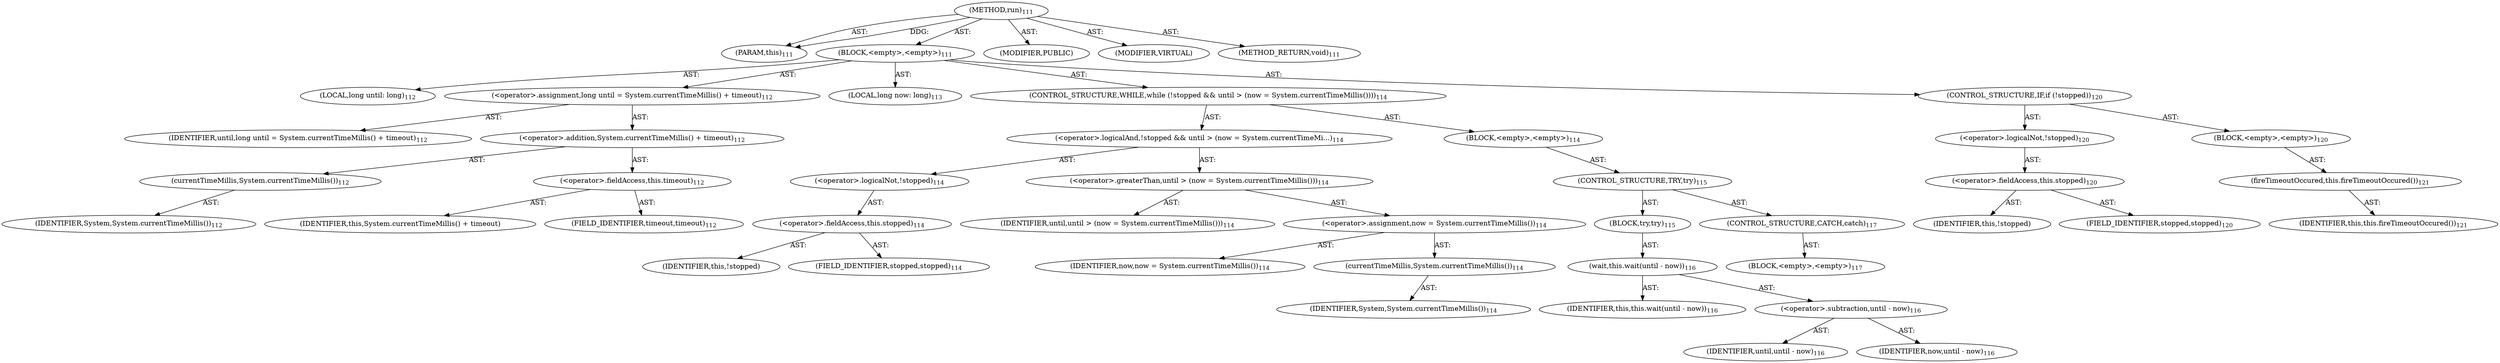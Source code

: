 digraph "run" {  
"111669149702" [label = <(METHOD,run)<SUB>111</SUB>> ]
"115964116995" [label = <(PARAM,this)<SUB>111</SUB>> ]
"25769803785" [label = <(BLOCK,&lt;empty&gt;,&lt;empty&gt;)<SUB>111</SUB>> ]
"94489280515" [label = <(LOCAL,long until: long)<SUB>112</SUB>> ]
"30064771109" [label = <(&lt;operator&gt;.assignment,long until = System.currentTimeMillis() + timeout)<SUB>112</SUB>> ]
"68719476765" [label = <(IDENTIFIER,until,long until = System.currentTimeMillis() + timeout)<SUB>112</SUB>> ]
"30064771110" [label = <(&lt;operator&gt;.addition,System.currentTimeMillis() + timeout)<SUB>112</SUB>> ]
"30064771111" [label = <(currentTimeMillis,System.currentTimeMillis())<SUB>112</SUB>> ]
"68719476766" [label = <(IDENTIFIER,System,System.currentTimeMillis())<SUB>112</SUB>> ]
"30064771112" [label = <(&lt;operator&gt;.fieldAccess,this.timeout)<SUB>112</SUB>> ]
"68719476767" [label = <(IDENTIFIER,this,System.currentTimeMillis() + timeout)> ]
"55834574857" [label = <(FIELD_IDENTIFIER,timeout,timeout)<SUB>112</SUB>> ]
"94489280516" [label = <(LOCAL,long now: long)<SUB>113</SUB>> ]
"47244640258" [label = <(CONTROL_STRUCTURE,WHILE,while (!stopped &amp;&amp; until &gt; (now = System.currentTimeMillis())))<SUB>114</SUB>> ]
"30064771113" [label = <(&lt;operator&gt;.logicalAnd,!stopped &amp;&amp; until &gt; (now = System.currentTimeMi...)<SUB>114</SUB>> ]
"30064771114" [label = <(&lt;operator&gt;.logicalNot,!stopped)<SUB>114</SUB>> ]
"30064771115" [label = <(&lt;operator&gt;.fieldAccess,this.stopped)<SUB>114</SUB>> ]
"68719476768" [label = <(IDENTIFIER,this,!stopped)> ]
"55834574858" [label = <(FIELD_IDENTIFIER,stopped,stopped)<SUB>114</SUB>> ]
"30064771116" [label = <(&lt;operator&gt;.greaterThan,until &gt; (now = System.currentTimeMillis()))<SUB>114</SUB>> ]
"68719476769" [label = <(IDENTIFIER,until,until &gt; (now = System.currentTimeMillis()))<SUB>114</SUB>> ]
"30064771117" [label = <(&lt;operator&gt;.assignment,now = System.currentTimeMillis())<SUB>114</SUB>> ]
"68719476770" [label = <(IDENTIFIER,now,now = System.currentTimeMillis())<SUB>114</SUB>> ]
"30064771118" [label = <(currentTimeMillis,System.currentTimeMillis())<SUB>114</SUB>> ]
"68719476771" [label = <(IDENTIFIER,System,System.currentTimeMillis())<SUB>114</SUB>> ]
"25769803786" [label = <(BLOCK,&lt;empty&gt;,&lt;empty&gt;)<SUB>114</SUB>> ]
"47244640259" [label = <(CONTROL_STRUCTURE,TRY,try)<SUB>115</SUB>> ]
"25769803787" [label = <(BLOCK,try,try)<SUB>115</SUB>> ]
"30064771119" [label = <(wait,this.wait(until - now))<SUB>116</SUB>> ]
"68719476739" [label = <(IDENTIFIER,this,this.wait(until - now))<SUB>116</SUB>> ]
"30064771120" [label = <(&lt;operator&gt;.subtraction,until - now)<SUB>116</SUB>> ]
"68719476772" [label = <(IDENTIFIER,until,until - now)<SUB>116</SUB>> ]
"68719476773" [label = <(IDENTIFIER,now,until - now)<SUB>116</SUB>> ]
"47244640260" [label = <(CONTROL_STRUCTURE,CATCH,catch)<SUB>117</SUB>> ]
"25769803788" [label = <(BLOCK,&lt;empty&gt;,&lt;empty&gt;)<SUB>117</SUB>> ]
"47244640261" [label = <(CONTROL_STRUCTURE,IF,if (!stopped))<SUB>120</SUB>> ]
"30064771121" [label = <(&lt;operator&gt;.logicalNot,!stopped)<SUB>120</SUB>> ]
"30064771122" [label = <(&lt;operator&gt;.fieldAccess,this.stopped)<SUB>120</SUB>> ]
"68719476774" [label = <(IDENTIFIER,this,!stopped)> ]
"55834574859" [label = <(FIELD_IDENTIFIER,stopped,stopped)<SUB>120</SUB>> ]
"25769803789" [label = <(BLOCK,&lt;empty&gt;,&lt;empty&gt;)<SUB>120</SUB>> ]
"30064771123" [label = <(fireTimeoutOccured,this.fireTimeoutOccured())<SUB>121</SUB>> ]
"68719476740" [label = <(IDENTIFIER,this,this.fireTimeoutOccured())<SUB>121</SUB>> ]
"133143986191" [label = <(MODIFIER,PUBLIC)> ]
"133143986192" [label = <(MODIFIER,VIRTUAL)> ]
"128849018886" [label = <(METHOD_RETURN,void)<SUB>111</SUB>> ]
  "111669149702" -> "115964116995"  [ label = "AST: "] 
  "111669149702" -> "25769803785"  [ label = "AST: "] 
  "111669149702" -> "133143986191"  [ label = "AST: "] 
  "111669149702" -> "133143986192"  [ label = "AST: "] 
  "111669149702" -> "128849018886"  [ label = "AST: "] 
  "25769803785" -> "94489280515"  [ label = "AST: "] 
  "25769803785" -> "30064771109"  [ label = "AST: "] 
  "25769803785" -> "94489280516"  [ label = "AST: "] 
  "25769803785" -> "47244640258"  [ label = "AST: "] 
  "25769803785" -> "47244640261"  [ label = "AST: "] 
  "30064771109" -> "68719476765"  [ label = "AST: "] 
  "30064771109" -> "30064771110"  [ label = "AST: "] 
  "30064771110" -> "30064771111"  [ label = "AST: "] 
  "30064771110" -> "30064771112"  [ label = "AST: "] 
  "30064771111" -> "68719476766"  [ label = "AST: "] 
  "30064771112" -> "68719476767"  [ label = "AST: "] 
  "30064771112" -> "55834574857"  [ label = "AST: "] 
  "47244640258" -> "30064771113"  [ label = "AST: "] 
  "47244640258" -> "25769803786"  [ label = "AST: "] 
  "30064771113" -> "30064771114"  [ label = "AST: "] 
  "30064771113" -> "30064771116"  [ label = "AST: "] 
  "30064771114" -> "30064771115"  [ label = "AST: "] 
  "30064771115" -> "68719476768"  [ label = "AST: "] 
  "30064771115" -> "55834574858"  [ label = "AST: "] 
  "30064771116" -> "68719476769"  [ label = "AST: "] 
  "30064771116" -> "30064771117"  [ label = "AST: "] 
  "30064771117" -> "68719476770"  [ label = "AST: "] 
  "30064771117" -> "30064771118"  [ label = "AST: "] 
  "30064771118" -> "68719476771"  [ label = "AST: "] 
  "25769803786" -> "47244640259"  [ label = "AST: "] 
  "47244640259" -> "25769803787"  [ label = "AST: "] 
  "47244640259" -> "47244640260"  [ label = "AST: "] 
  "25769803787" -> "30064771119"  [ label = "AST: "] 
  "30064771119" -> "68719476739"  [ label = "AST: "] 
  "30064771119" -> "30064771120"  [ label = "AST: "] 
  "30064771120" -> "68719476772"  [ label = "AST: "] 
  "30064771120" -> "68719476773"  [ label = "AST: "] 
  "47244640260" -> "25769803788"  [ label = "AST: "] 
  "47244640261" -> "30064771121"  [ label = "AST: "] 
  "47244640261" -> "25769803789"  [ label = "AST: "] 
  "30064771121" -> "30064771122"  [ label = "AST: "] 
  "30064771122" -> "68719476774"  [ label = "AST: "] 
  "30064771122" -> "55834574859"  [ label = "AST: "] 
  "25769803789" -> "30064771123"  [ label = "AST: "] 
  "30064771123" -> "68719476740"  [ label = "AST: "] 
  "111669149702" -> "115964116995"  [ label = "DDG: "] 
}
